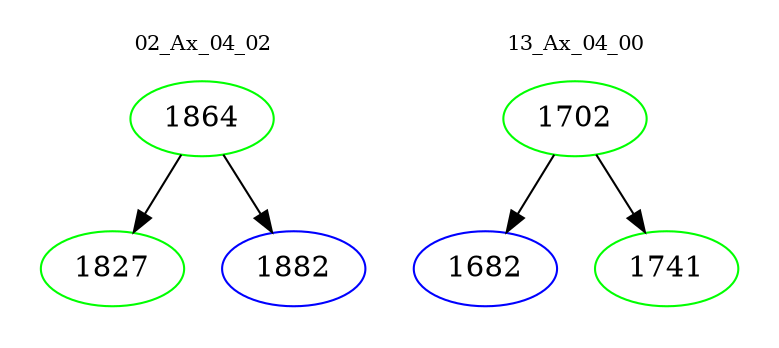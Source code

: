 digraph{
subgraph cluster_0 {
color = white
label = "02_Ax_04_02";
fontsize=10;
T0_1864 [label="1864", color="green"]
T0_1864 -> T0_1827 [color="black"]
T0_1827 [label="1827", color="green"]
T0_1864 -> T0_1882 [color="black"]
T0_1882 [label="1882", color="blue"]
}
subgraph cluster_1 {
color = white
label = "13_Ax_04_00";
fontsize=10;
T1_1702 [label="1702", color="green"]
T1_1702 -> T1_1682 [color="black"]
T1_1682 [label="1682", color="blue"]
T1_1702 -> T1_1741 [color="black"]
T1_1741 [label="1741", color="green"]
}
}
